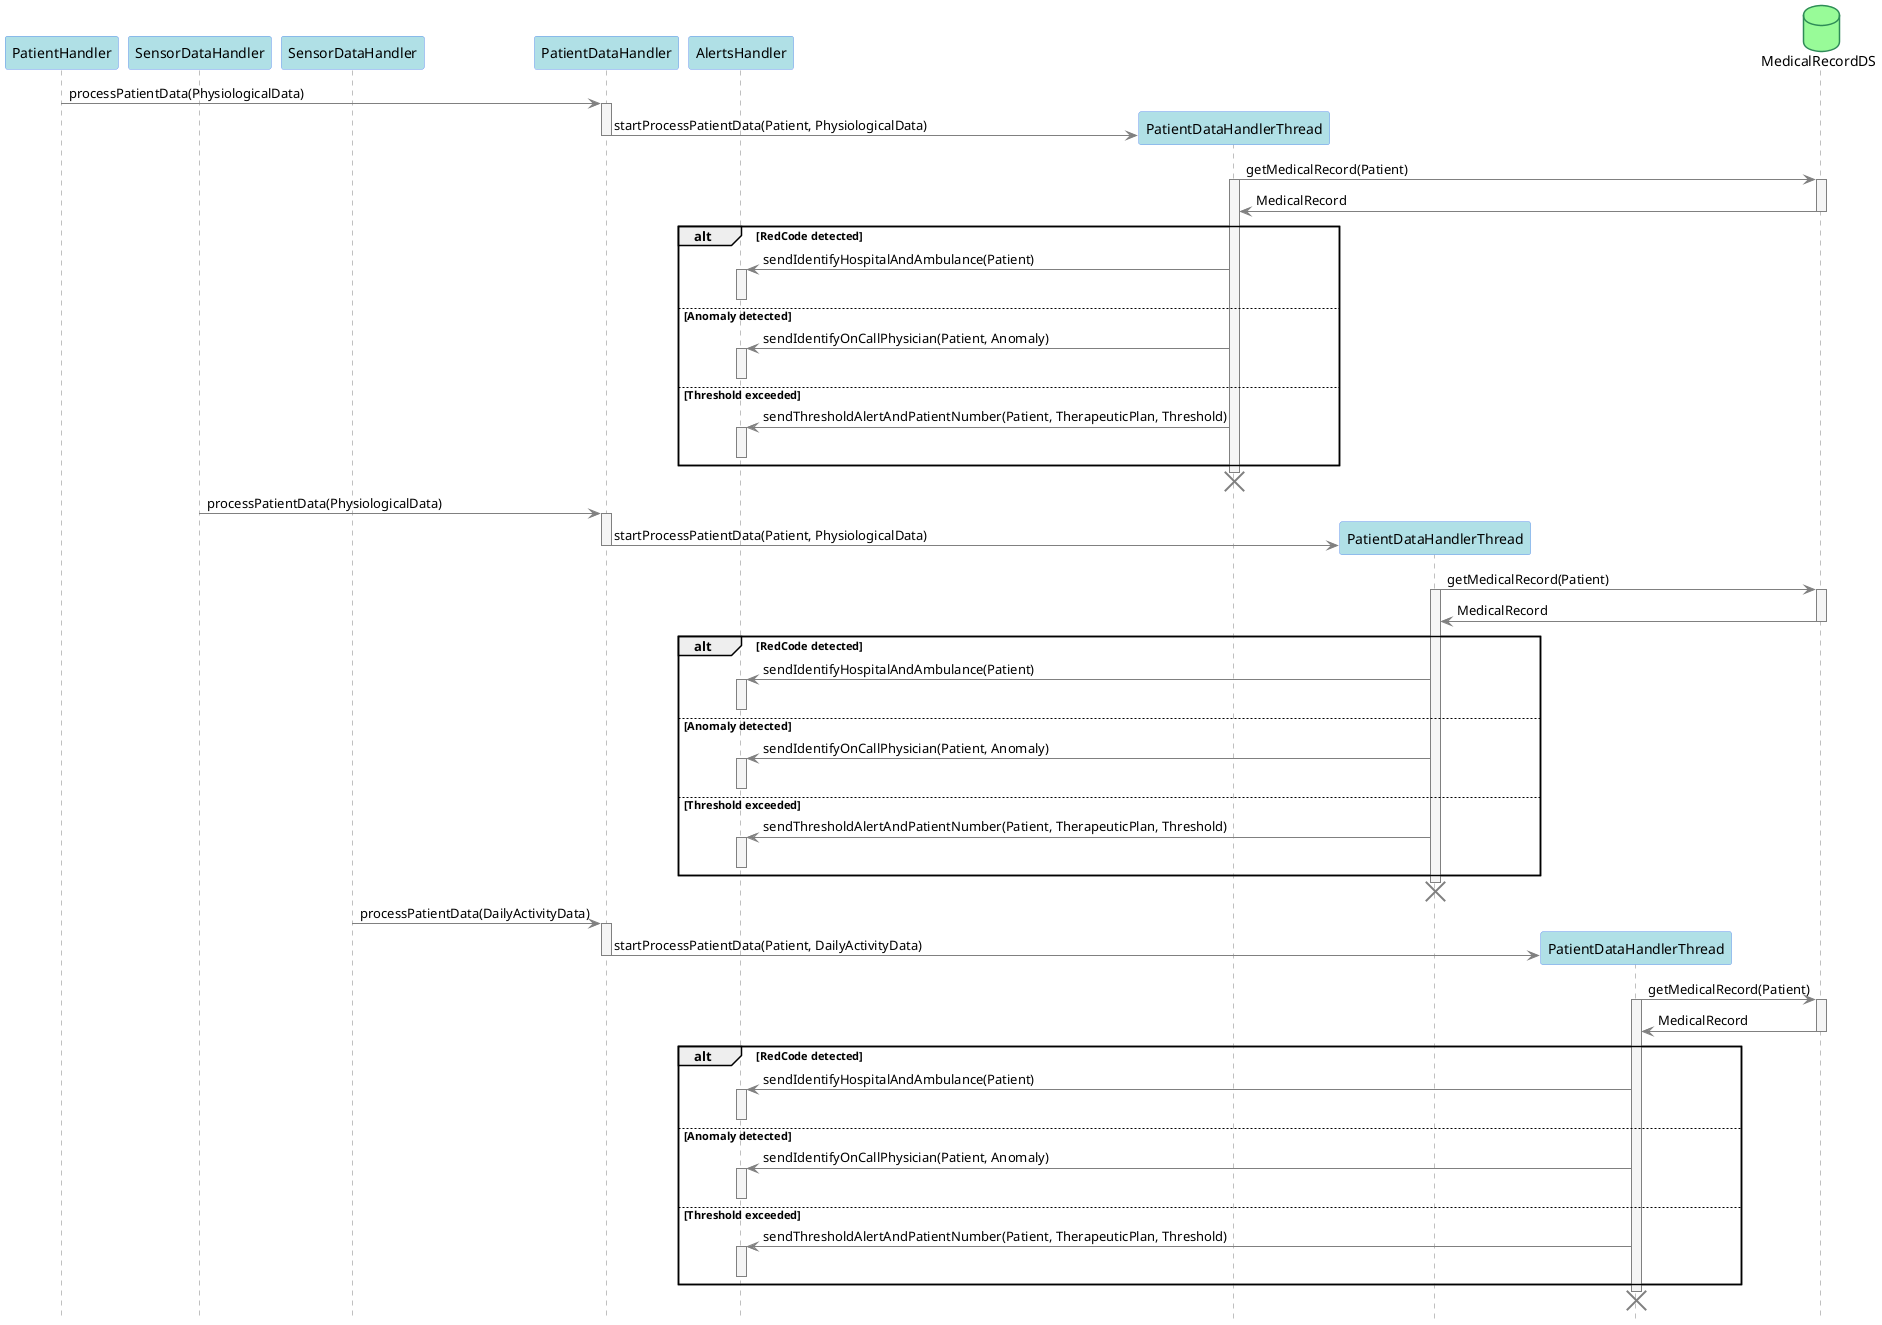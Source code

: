 @startuml patient_data_handler

skinparam sequence {
  ArrowColor Gray
  LifeLineBorderColor Gray
  LifeLineBackgroundColor WhiteSmoke

  ActorBorderColor Tomato
  ActorBackgroundColor LightSalmon

  ParticipantBackgroundColor PowderBlue
  ParticipantBorderColor CornflowerBlue
}
skinparam DatabaseBorderColor SeaGreen
skinparam DatabaseBackgroundColor PaleGreen

hide footbox

participant PatientHandler as PH
participant SensorDataHandler as SDH1
participant SensorDataHandler as SDH2
participant PatientDataHandler as PDH
participant AlertsHandler as AH
participant PatientDataHandlerThread as PDH1
participant PatientDataHandlerThread as PDH2
participant PatientDataHandlerThread as PDH3
database MedicalRecordDS

PH -> PDH ++ : processPatientData(PhysiologicalData)
PDH -> PDH1 ** : startProcessPatientData(Patient, PhysiologicalData)
deactivate PDH
PDH1 -> MedicalRecordDS ++ : getMedicalRecord(Patient)
activate PDH1
PDH1 <- MedicalRecordDS -- : MedicalRecord

alt RedCode detected
PDH1 -> AH ++ : sendIdentifyHospitalAndAmbulance(Patient)
deactivate AH
else Anomaly detected
PDH1 -> AH ++ : sendIdentifyOnCallPhysician(Patient, Anomaly)
deactivate AH
else Threshold exceeded
PDH1 -> AH ++ : sendThresholdAlertAndPatientNumber(Patient, TherapeuticPlan, Threshold)
deactivate AH
end
destroy PDH1


SDH1 -> PDH ++ : processPatientData(PhysiologicalData)
PDH -> PDH2 ** : startProcessPatientData(Patient, PhysiologicalData)
deactivate PDH
PDH2 -> MedicalRecordDS ++ : getMedicalRecord(Patient)
activate PDH2
PDH2 <- MedicalRecordDS -- : MedicalRecord

alt RedCode detected
PDH2 -> AH ++ : sendIdentifyHospitalAndAmbulance(Patient)
deactivate AH
else Anomaly detected
PDH2 -> AH ++ : sendIdentifyOnCallPhysician(Patient, Anomaly)
deactivate AH
else Threshold exceeded
PDH2 -> AH ++ : sendThresholdAlertAndPatientNumber(Patient, TherapeuticPlan, Threshold)
deactivate AH
end
destroy PDH2

SDH2 -> PDH ++ : processPatientData(DailyActivityData)
PDH -> PDH3 ** : startProcessPatientData(Patient, DailyActivityData)
deactivate PDH
PDH3 -> MedicalRecordDS ++ : getMedicalRecord(Patient)
activate PDH3
PDH3 <- MedicalRecordDS -- : MedicalRecord

alt RedCode detected
PDH3 -> AH ++ : sendIdentifyHospitalAndAmbulance(Patient)
deactivate AH
else Anomaly detected
PDH3 -> AH ++ : sendIdentifyOnCallPhysician(Patient, Anomaly)
deactivate AH
else Threshold exceeded
PDH3 -> AH ++ : sendThresholdAlertAndPatientNumber(Patient, TherapeuticPlan, Threshold)
deactivate AH
end
destroy PDH3

deactivate PDH

@enduml
